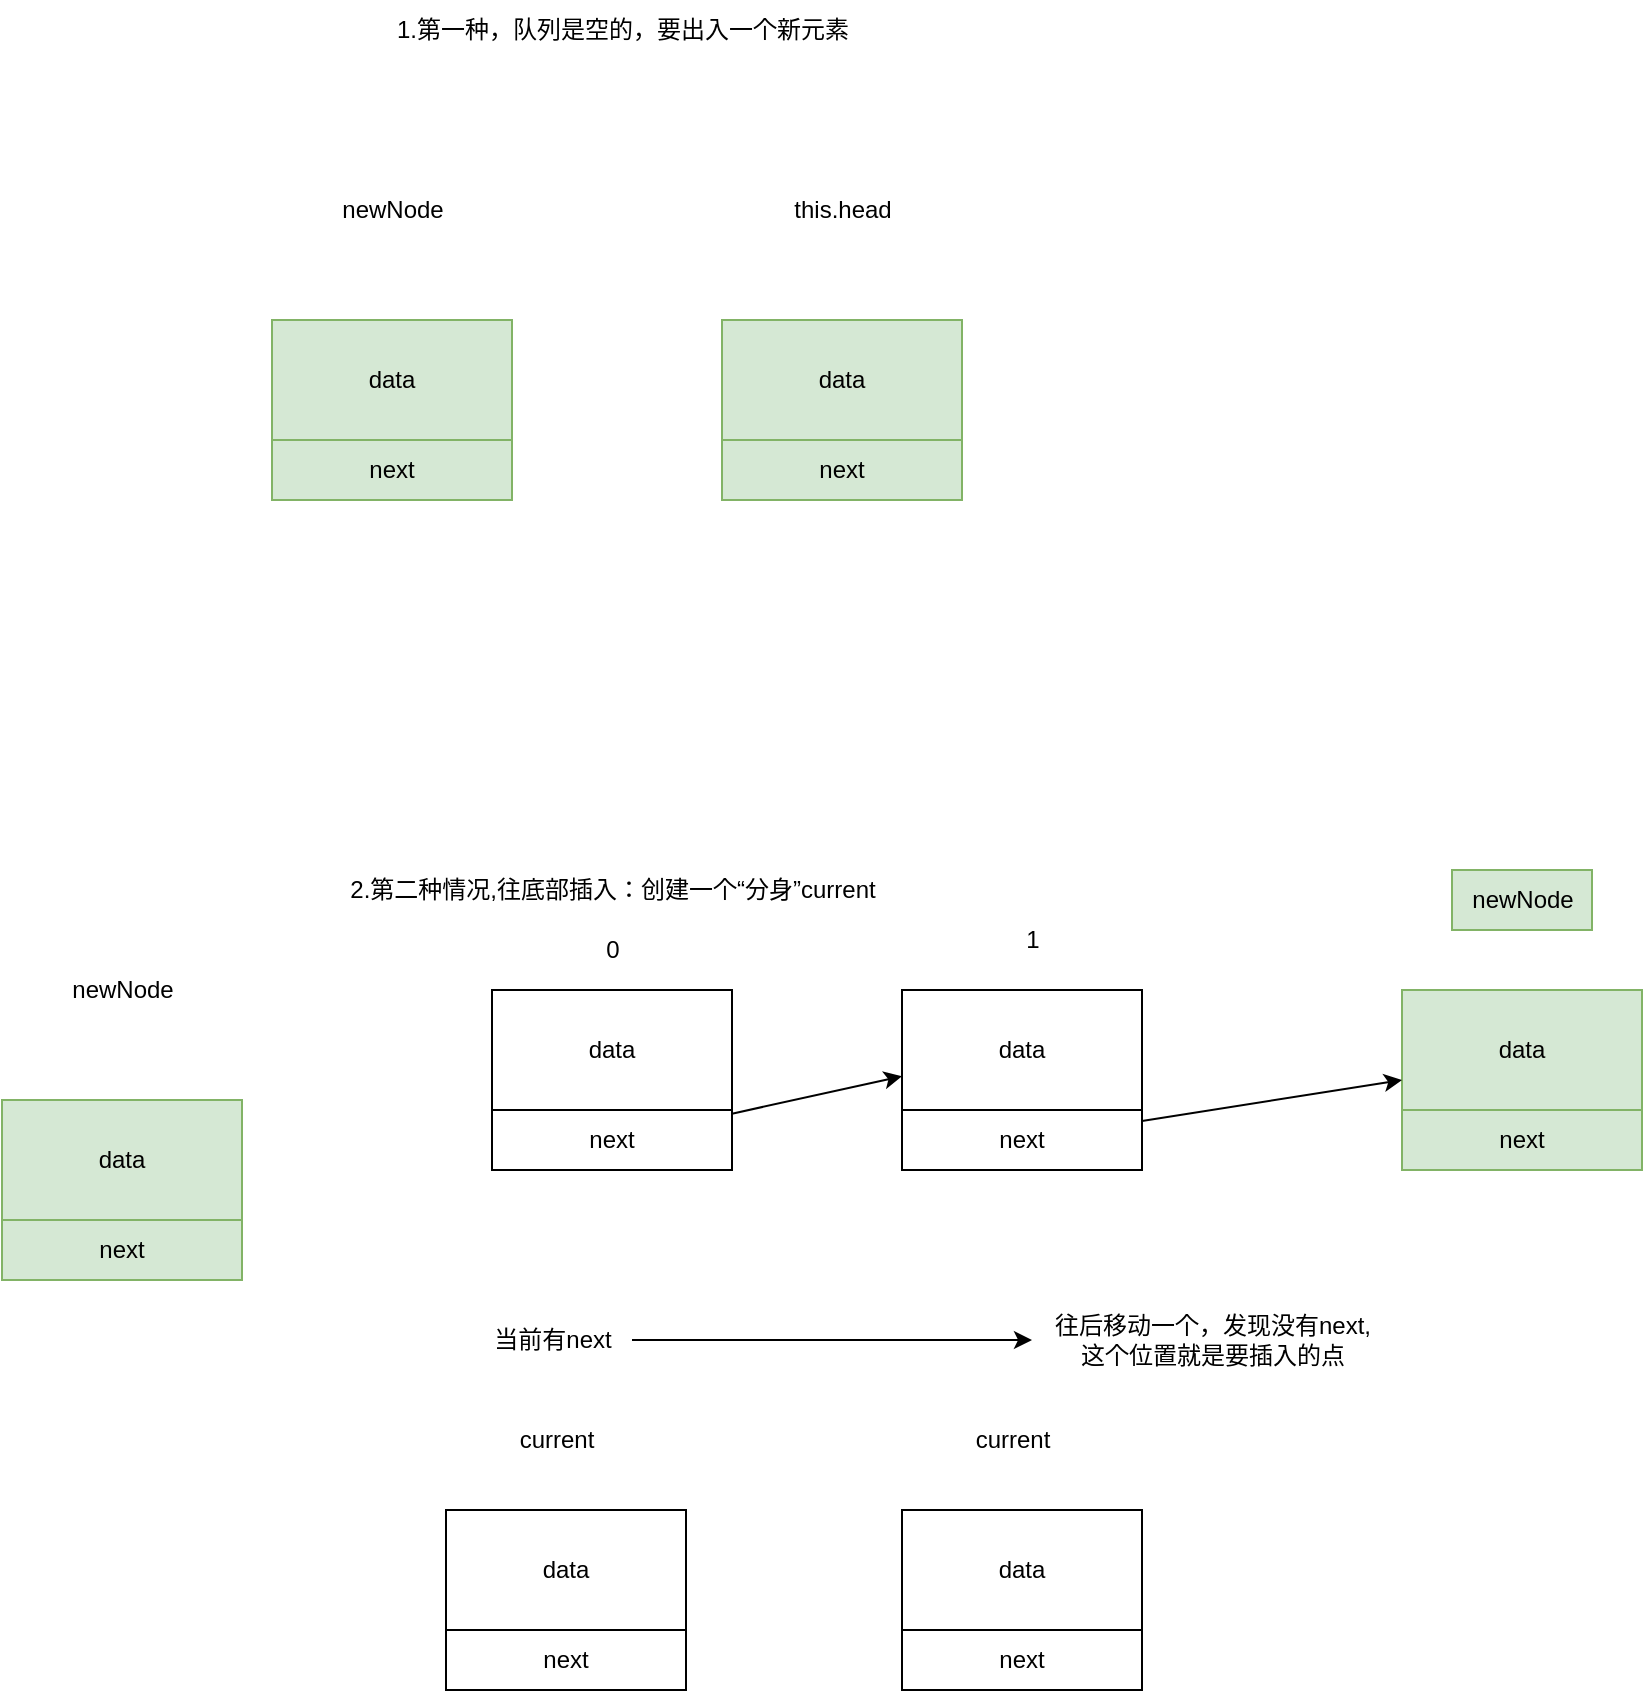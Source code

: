 <mxfile>
    <diagram id="tIRhIaMK1qgEfYIPZuzQ" name="第 1 页">
        <mxGraphModel dx="2169" dy="1999" grid="1" gridSize="10" guides="1" tooltips="1" connect="1" arrows="1" fold="1" page="1" pageScale="1" pageWidth="827" pageHeight="1169" math="0" shadow="0">
            <root>
                <mxCell id="0"/>
                <mxCell id="1" parent="0"/>
                <mxCell id="123" value="1.第一种，队列是空的，要出入一个新元素" style="text;html=1;align=center;verticalAlign=middle;resizable=0;points=[];autosize=1;strokeColor=none;fillColor=none;" parent="1" vertex="1">
                    <mxGeometry x="-415" y="-130" width="250" height="30" as="geometry"/>
                </mxCell>
                <mxCell id="129" value="data&lt;br&gt;" style="rounded=0;whiteSpace=wrap;html=1;" parent="1" vertex="1">
                    <mxGeometry x="-355" y="365" width="120" height="60" as="geometry"/>
                </mxCell>
                <mxCell id="142" style="edgeStyle=none;html=1;" parent="1" source="131" target="137" edge="1">
                    <mxGeometry relative="1" as="geometry"/>
                </mxCell>
                <mxCell id="131" value="next" style="rounded=0;whiteSpace=wrap;html=1;" parent="1" vertex="1">
                    <mxGeometry x="-355" y="425" width="120" height="30" as="geometry"/>
                </mxCell>
                <mxCell id="135" value="2.第二种情况,往底部插入：创建一个“分身”current" style="text;html=1;align=center;verticalAlign=middle;resizable=0;points=[];autosize=1;strokeColor=none;fillColor=none;" parent="1" vertex="1">
                    <mxGeometry x="-440" y="300" width="290" height="30" as="geometry"/>
                </mxCell>
                <mxCell id="136" value="0" style="text;html=1;align=center;verticalAlign=middle;resizable=0;points=[];autosize=1;strokeColor=none;fillColor=none;" parent="1" vertex="1">
                    <mxGeometry x="-310" y="330" width="30" height="30" as="geometry"/>
                </mxCell>
                <mxCell id="140" value="" style="group" parent="1" vertex="1" connectable="0">
                    <mxGeometry x="100" y="305" width="120" height="150" as="geometry"/>
                </mxCell>
                <mxCell id="132" value="data&lt;br&gt;" style="rounded=0;whiteSpace=wrap;html=1;fillColor=#d5e8d4;strokeColor=#82b366;" parent="140" vertex="1">
                    <mxGeometry y="60" width="120" height="60" as="geometry"/>
                </mxCell>
                <mxCell id="133" value="next" style="rounded=0;whiteSpace=wrap;html=1;fillColor=#d5e8d4;strokeColor=#82b366;" parent="140" vertex="1">
                    <mxGeometry y="120" width="120" height="30" as="geometry"/>
                </mxCell>
                <mxCell id="134" value="newNode" style="text;html=1;align=center;verticalAlign=middle;resizable=0;points=[];autosize=1;strokeColor=#82b366;fillColor=#d5e8d4;" parent="140" vertex="1">
                    <mxGeometry x="25" width="70" height="30" as="geometry"/>
                </mxCell>
                <mxCell id="141" value="" style="group" parent="1" vertex="1" connectable="0">
                    <mxGeometry x="-150" y="365" width="120" height="90" as="geometry"/>
                </mxCell>
                <mxCell id="137" value="data&lt;br&gt;" style="rounded=0;whiteSpace=wrap;html=1;" parent="141" vertex="1">
                    <mxGeometry width="120" height="60" as="geometry"/>
                </mxCell>
                <mxCell id="138" value="next" style="rounded=0;whiteSpace=wrap;html=1;" parent="141" vertex="1">
                    <mxGeometry y="60" width="120" height="30" as="geometry"/>
                </mxCell>
                <mxCell id="143" value="1" style="text;html=1;align=center;verticalAlign=middle;resizable=0;points=[];autosize=1;strokeColor=none;fillColor=none;" parent="1" vertex="1">
                    <mxGeometry x="-100" y="325" width="30" height="30" as="geometry"/>
                </mxCell>
                <mxCell id="150" value="" style="group" parent="1" vertex="1" connectable="0">
                    <mxGeometry x="-378" y="575" width="120" height="140" as="geometry"/>
                </mxCell>
                <mxCell id="146" value="" style="group" parent="150" vertex="1" connectable="0">
                    <mxGeometry y="50" width="120" height="90" as="geometry"/>
                </mxCell>
                <mxCell id="147" value="data&lt;br&gt;" style="rounded=0;whiteSpace=wrap;html=1;" parent="146" vertex="1">
                    <mxGeometry width="120" height="60" as="geometry"/>
                </mxCell>
                <mxCell id="148" value="next" style="rounded=0;whiteSpace=wrap;html=1;" parent="146" vertex="1">
                    <mxGeometry y="60" width="120" height="30" as="geometry"/>
                </mxCell>
                <mxCell id="149" value="current" style="text;html=1;align=center;verticalAlign=middle;resizable=0;points=[];autosize=1;strokeColor=none;fillColor=none;" parent="150" vertex="1">
                    <mxGeometry x="25" width="60" height="30" as="geometry"/>
                </mxCell>
                <mxCell id="151" value="" style="group" parent="1" vertex="1" connectable="0">
                    <mxGeometry x="-150" y="575" width="120" height="140" as="geometry"/>
                </mxCell>
                <mxCell id="152" value="" style="group" parent="151" vertex="1" connectable="0">
                    <mxGeometry y="50" width="120" height="90" as="geometry"/>
                </mxCell>
                <mxCell id="153" value="data&lt;br&gt;" style="rounded=0;whiteSpace=wrap;html=1;" parent="152" vertex="1">
                    <mxGeometry width="120" height="60" as="geometry"/>
                </mxCell>
                <mxCell id="154" value="next" style="rounded=0;whiteSpace=wrap;html=1;" parent="152" vertex="1">
                    <mxGeometry y="60" width="120" height="30" as="geometry"/>
                </mxCell>
                <mxCell id="155" value="current" style="text;html=1;align=center;verticalAlign=middle;resizable=0;points=[];autosize=1;strokeColor=none;fillColor=none;" parent="151" vertex="1">
                    <mxGeometry x="25" width="60" height="30" as="geometry"/>
                </mxCell>
                <mxCell id="158" style="edgeStyle=none;html=1;" parent="1" source="156" target="157" edge="1">
                    <mxGeometry relative="1" as="geometry"/>
                </mxCell>
                <mxCell id="156" value="当前有next" style="text;html=1;align=center;verticalAlign=middle;resizable=0;points=[];autosize=1;strokeColor=none;fillColor=none;" parent="1" vertex="1">
                    <mxGeometry x="-365" y="525" width="80" height="30" as="geometry"/>
                </mxCell>
                <mxCell id="157" value="往后移动一个，发现没有next,&lt;div&gt;这个位置就是要插入的点&lt;/div&gt;" style="text;html=1;align=center;verticalAlign=middle;resizable=0;points=[];autosize=1;strokeColor=none;fillColor=none;" parent="1" vertex="1">
                    <mxGeometry x="-85" y="520" width="180" height="40" as="geometry"/>
                </mxCell>
                <mxCell id="159" style="edgeStyle=none;html=1;entryX=0;entryY=0.75;entryDx=0;entryDy=0;" parent="1" source="138" target="132" edge="1">
                    <mxGeometry relative="1" as="geometry"/>
                </mxCell>
                <mxCell id="170" value="" style="group" vertex="1" connectable="0" parent="1">
                    <mxGeometry x="-465" y="-40" width="120" height="160" as="geometry"/>
                </mxCell>
                <mxCell id="163" value="data&lt;br&gt;" style="rounded=0;whiteSpace=wrap;html=1;fillColor=#d5e8d4;strokeColor=#82b366;movable=1;resizable=1;rotatable=1;deletable=1;editable=1;locked=0;connectable=1;" vertex="1" parent="170">
                    <mxGeometry y="70" width="120" height="60" as="geometry"/>
                </mxCell>
                <mxCell id="164" value="next" style="rounded=0;whiteSpace=wrap;html=1;fillColor=#d5e8d4;strokeColor=#82b366;movable=1;resizable=1;rotatable=1;deletable=1;editable=1;locked=0;connectable=1;" vertex="1" parent="170">
                    <mxGeometry y="130" width="120" height="30" as="geometry"/>
                </mxCell>
                <mxCell id="165" value="newNode" style="text;html=1;align=center;verticalAlign=middle;resizable=1;points=[];autosize=1;strokeColor=none;fillColor=none;movable=1;rotatable=1;deletable=1;editable=1;locked=0;connectable=1;" vertex="1" parent="170">
                    <mxGeometry x="25" width="70" height="30" as="geometry"/>
                </mxCell>
                <mxCell id="171" value="" style="group" vertex="1" connectable="0" parent="1">
                    <mxGeometry x="-240" y="-40" width="120" height="160" as="geometry"/>
                </mxCell>
                <mxCell id="172" value="data&lt;br&gt;" style="rounded=0;whiteSpace=wrap;html=1;fillColor=#d5e8d4;strokeColor=#82b366;movable=1;resizable=1;rotatable=1;deletable=1;editable=1;locked=0;connectable=1;" vertex="1" parent="171">
                    <mxGeometry y="70" width="120" height="60" as="geometry"/>
                </mxCell>
                <mxCell id="173" value="next" style="rounded=0;whiteSpace=wrap;html=1;fillColor=#d5e8d4;strokeColor=#82b366;movable=1;resizable=1;rotatable=1;deletable=1;editable=1;locked=0;connectable=1;" vertex="1" parent="171">
                    <mxGeometry y="130" width="120" height="30" as="geometry"/>
                </mxCell>
                <mxCell id="174" value="this.head" style="text;html=1;align=center;verticalAlign=middle;resizable=1;points=[];autosize=1;strokeColor=none;fillColor=none;movable=1;rotatable=1;deletable=1;editable=1;locked=0;connectable=1;" vertex="1" parent="171">
                    <mxGeometry x="25" width="70" height="30" as="geometry"/>
                </mxCell>
                <mxCell id="175" value="" style="group" vertex="1" connectable="0" parent="1">
                    <mxGeometry x="-600" y="350" width="120" height="160" as="geometry"/>
                </mxCell>
                <mxCell id="176" value="data&lt;br&gt;" style="rounded=0;whiteSpace=wrap;html=1;fillColor=#d5e8d4;strokeColor=#82b366;movable=1;resizable=1;rotatable=1;deletable=1;editable=1;locked=0;connectable=1;" vertex="1" parent="175">
                    <mxGeometry y="70" width="120" height="60" as="geometry"/>
                </mxCell>
                <mxCell id="177" value="next" style="rounded=0;whiteSpace=wrap;html=1;fillColor=#d5e8d4;strokeColor=#82b366;movable=1;resizable=1;rotatable=1;deletable=1;editable=1;locked=0;connectable=1;" vertex="1" parent="175">
                    <mxGeometry y="130" width="120" height="30" as="geometry"/>
                </mxCell>
                <mxCell id="178" value="newNode" style="text;html=1;align=center;verticalAlign=middle;resizable=1;points=[];autosize=1;strokeColor=none;fillColor=none;movable=1;rotatable=1;deletable=1;editable=1;locked=0;connectable=1;" vertex="1" parent="175">
                    <mxGeometry x="25" width="70" height="30" as="geometry"/>
                </mxCell>
            </root>
        </mxGraphModel>
    </diagram>
</mxfile>